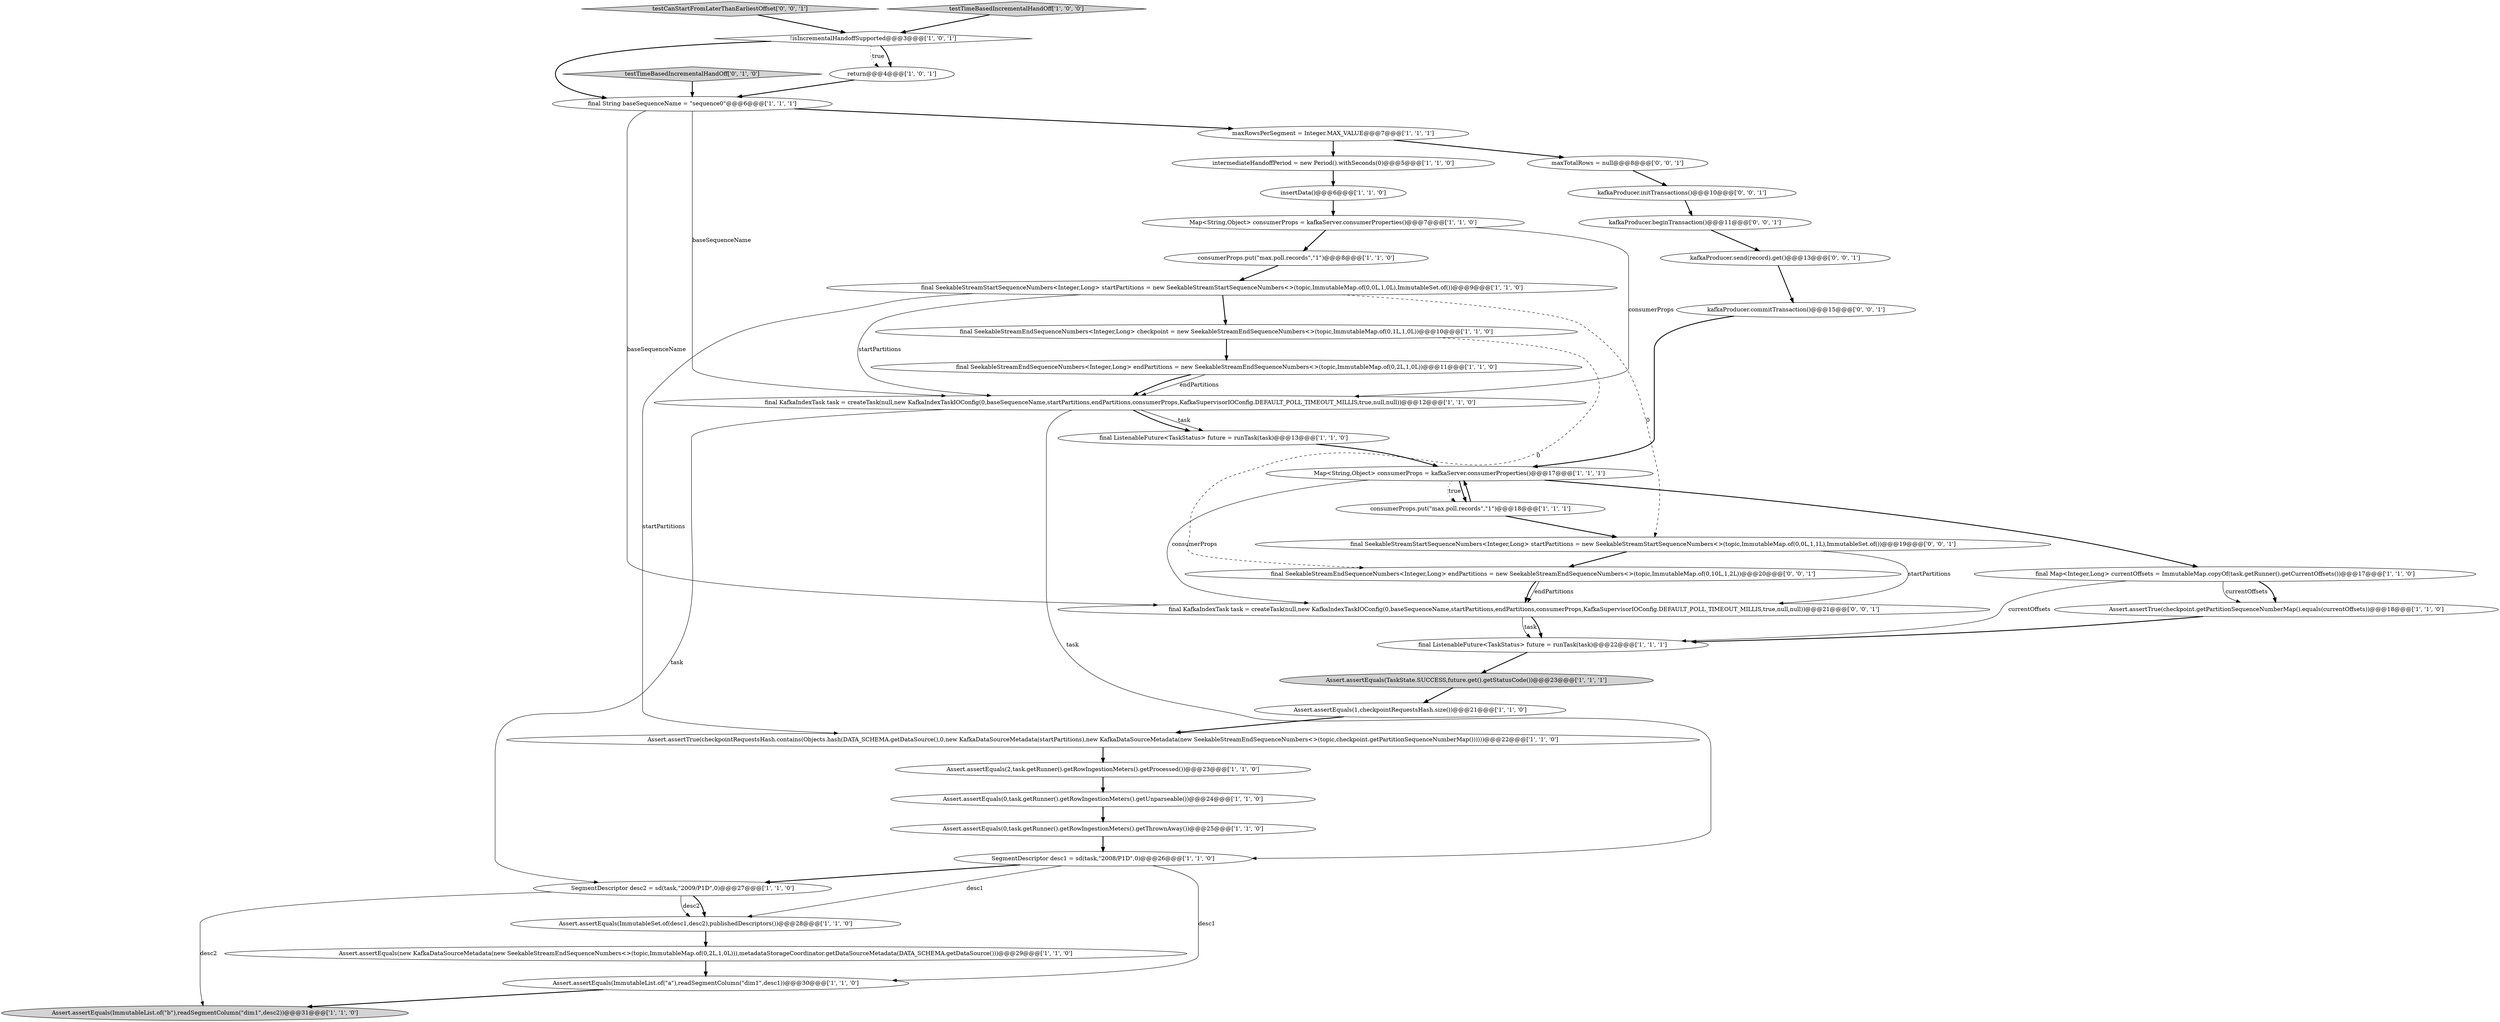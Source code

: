 digraph {
22 [style = filled, label = "Assert.assertEquals(0,task.getRunner().getRowIngestionMeters().getThrownAway())@@@25@@@['1', '1', '0']", fillcolor = white, shape = ellipse image = "AAA0AAABBB1BBB"];
32 [style = filled, label = "testCanStartFromLaterThanEarliestOffset['0', '0', '1']", fillcolor = lightgray, shape = diamond image = "AAA0AAABBB3BBB"];
34 [style = filled, label = "kafkaProducer.beginTransaction()@@@11@@@['0', '0', '1']", fillcolor = white, shape = ellipse image = "AAA0AAABBB3BBB"];
23 [style = filled, label = "final Map<Integer,Long> currentOffsets = ImmutableMap.copyOf(task.getRunner().getCurrentOffsets())@@@17@@@['1', '1', '0']", fillcolor = white, shape = ellipse image = "AAA0AAABBB1BBB"];
33 [style = filled, label = "final SeekableStreamEndSequenceNumbers<Integer,Long> endPartitions = new SeekableStreamEndSequenceNumbers<>(topic,ImmutableMap.of(0,10L,1,2L))@@@20@@@['0', '0', '1']", fillcolor = white, shape = ellipse image = "AAA0AAABBB3BBB"];
35 [style = filled, label = "kafkaProducer.initTransactions()@@@10@@@['0', '0', '1']", fillcolor = white, shape = ellipse image = "AAA0AAABBB3BBB"];
4 [style = filled, label = "!isIncrementalHandoffSupported@@@3@@@['1', '0', '1']", fillcolor = white, shape = diamond image = "AAA0AAABBB1BBB"];
14 [style = filled, label = "SegmentDescriptor desc2 = sd(task,\"2009/P1D\",0)@@@27@@@['1', '1', '0']", fillcolor = white, shape = ellipse image = "AAA0AAABBB1BBB"];
40 [style = filled, label = "maxTotalRows = null@@@8@@@['0', '0', '1']", fillcolor = white, shape = ellipse image = "AAA0AAABBB3BBB"];
28 [style = filled, label = "final ListenableFuture<TaskStatus> future = runTask(task)@@@13@@@['1', '1', '0']", fillcolor = white, shape = ellipse image = "AAA0AAABBB1BBB"];
20 [style = filled, label = "Assert.assertEquals(ImmutableList.of(\"b\"),readSegmentColumn(\"dim1\",desc2))@@@31@@@['1', '1', '0']", fillcolor = lightgray, shape = ellipse image = "AAA0AAABBB1BBB"];
8 [style = filled, label = "SegmentDescriptor desc1 = sd(task,\"2008/P1D\",0)@@@26@@@['1', '1', '0']", fillcolor = white, shape = ellipse image = "AAA0AAABBB1BBB"];
30 [style = filled, label = "Assert.assertEquals(new KafkaDataSourceMetadata(new SeekableStreamEndSequenceNumbers<>(topic,ImmutableMap.of(0,2L,1,0L))),metadataStorageCoordinator.getDataSourceMetadata(DATA_SCHEMA.getDataSource()))@@@29@@@['1', '1', '0']", fillcolor = white, shape = ellipse image = "AAA0AAABBB1BBB"];
31 [style = filled, label = "testTimeBasedIncrementalHandOff['0', '1', '0']", fillcolor = lightgray, shape = diamond image = "AAA0AAABBB2BBB"];
36 [style = filled, label = "kafkaProducer.commitTransaction()@@@15@@@['0', '0', '1']", fillcolor = white, shape = ellipse image = "AAA0AAABBB3BBB"];
19 [style = filled, label = "Assert.assertEquals(0,task.getRunner().getRowIngestionMeters().getUnparseable())@@@24@@@['1', '1', '0']", fillcolor = white, shape = ellipse image = "AAA0AAABBB1BBB"];
27 [style = filled, label = "consumerProps.put(\"max.poll.records\",\"1\")@@@8@@@['1', '1', '0']", fillcolor = white, shape = ellipse image = "AAA0AAABBB1BBB"];
37 [style = filled, label = "kafkaProducer.send(record).get()@@@13@@@['0', '0', '1']", fillcolor = white, shape = ellipse image = "AAA0AAABBB3BBB"];
39 [style = filled, label = "final SeekableStreamStartSequenceNumbers<Integer,Long> startPartitions = new SeekableStreamStartSequenceNumbers<>(topic,ImmutableMap.of(0,0L,1,1L),ImmutableSet.of())@@@19@@@['0', '0', '1']", fillcolor = white, shape = ellipse image = "AAA0AAABBB3BBB"];
9 [style = filled, label = "Assert.assertEquals(ImmutableSet.of(desc1,desc2),publishedDescriptors())@@@28@@@['1', '1', '0']", fillcolor = white, shape = ellipse image = "AAA0AAABBB1BBB"];
21 [style = filled, label = "insertData()@@@6@@@['1', '1', '0']", fillcolor = white, shape = ellipse image = "AAA0AAABBB1BBB"];
12 [style = filled, label = "Assert.assertEquals(ImmutableList.of(\"a\"),readSegmentColumn(\"dim1\",desc1))@@@30@@@['1', '1', '0']", fillcolor = white, shape = ellipse image = "AAA0AAABBB1BBB"];
17 [style = filled, label = "return@@@4@@@['1', '0', '1']", fillcolor = white, shape = ellipse image = "AAA0AAABBB1BBB"];
11 [style = filled, label = "Assert.assertEquals(1,checkpointRequestsHash.size())@@@21@@@['1', '1', '0']", fillcolor = white, shape = ellipse image = "AAA0AAABBB1BBB"];
15 [style = filled, label = "maxRowsPerSegment = Integer.MAX_VALUE@@@7@@@['1', '1', '1']", fillcolor = white, shape = ellipse image = "AAA0AAABBB1BBB"];
1 [style = filled, label = "intermediateHandoffPeriod = new Period().withSeconds(0)@@@5@@@['1', '1', '0']", fillcolor = white, shape = ellipse image = "AAA0AAABBB1BBB"];
7 [style = filled, label = "final SeekableStreamEndSequenceNumbers<Integer,Long> checkpoint = new SeekableStreamEndSequenceNumbers<>(topic,ImmutableMap.of(0,1L,1,0L))@@@10@@@['1', '1', '0']", fillcolor = white, shape = ellipse image = "AAA0AAABBB1BBB"];
3 [style = filled, label = "final SeekableStreamEndSequenceNumbers<Integer,Long> endPartitions = new SeekableStreamEndSequenceNumbers<>(topic,ImmutableMap.of(0,2L,1,0L))@@@11@@@['1', '1', '0']", fillcolor = white, shape = ellipse image = "AAA0AAABBB1BBB"];
24 [style = filled, label = "consumerProps.put(\"max.poll.records\",\"1\")@@@18@@@['1', '1', '1']", fillcolor = white, shape = ellipse image = "AAA0AAABBB1BBB"];
10 [style = filled, label = "Map<String,Object> consumerProps = kafkaServer.consumerProperties()@@@7@@@['1', '1', '0']", fillcolor = white, shape = ellipse image = "AAA0AAABBB1BBB"];
29 [style = filled, label = "Assert.assertEquals(2,task.getRunner().getRowIngestionMeters().getProcessed())@@@23@@@['1', '1', '0']", fillcolor = white, shape = ellipse image = "AAA0AAABBB1BBB"];
5 [style = filled, label = "Assert.assertTrue(checkpointRequestsHash.contains(Objects.hash(DATA_SCHEMA.getDataSource(),0,new KafkaDataSourceMetadata(startPartitions),new KafkaDataSourceMetadata(new SeekableStreamEndSequenceNumbers<>(topic,checkpoint.getPartitionSequenceNumberMap())))))@@@22@@@['1', '1', '0']", fillcolor = white, shape = ellipse image = "AAA0AAABBB1BBB"];
6 [style = filled, label = "Map<String,Object> consumerProps = kafkaServer.consumerProperties()@@@17@@@['1', '1', '1']", fillcolor = white, shape = ellipse image = "AAA0AAABBB1BBB"];
16 [style = filled, label = "final SeekableStreamStartSequenceNumbers<Integer,Long> startPartitions = new SeekableStreamStartSequenceNumbers<>(topic,ImmutableMap.of(0,0L,1,0L),ImmutableSet.of())@@@9@@@['1', '1', '0']", fillcolor = white, shape = ellipse image = "AAA0AAABBB1BBB"];
26 [style = filled, label = "testTimeBasedIncrementalHandOff['1', '0', '0']", fillcolor = lightgray, shape = diamond image = "AAA0AAABBB1BBB"];
0 [style = filled, label = "final String baseSequenceName = \"sequence0\"@@@6@@@['1', '1', '1']", fillcolor = white, shape = ellipse image = "AAA0AAABBB1BBB"];
38 [style = filled, label = "final KafkaIndexTask task = createTask(null,new KafkaIndexTaskIOConfig(0,baseSequenceName,startPartitions,endPartitions,consumerProps,KafkaSupervisorIOConfig.DEFAULT_POLL_TIMEOUT_MILLIS,true,null,null))@@@21@@@['0', '0', '1']", fillcolor = white, shape = ellipse image = "AAA0AAABBB3BBB"];
2 [style = filled, label = "final KafkaIndexTask task = createTask(null,new KafkaIndexTaskIOConfig(0,baseSequenceName,startPartitions,endPartitions,consumerProps,KafkaSupervisorIOConfig.DEFAULT_POLL_TIMEOUT_MILLIS,true,null,null))@@@12@@@['1', '1', '0']", fillcolor = white, shape = ellipse image = "AAA0AAABBB1BBB"];
25 [style = filled, label = "Assert.assertTrue(checkpoint.getPartitionSequenceNumberMap().equals(currentOffsets))@@@18@@@['1', '1', '0']", fillcolor = white, shape = ellipse image = "AAA0AAABBB1BBB"];
18 [style = filled, label = "Assert.assertEquals(TaskState.SUCCESS,future.get().getStatusCode())@@@23@@@['1', '1', '1']", fillcolor = lightgray, shape = ellipse image = "AAA0AAABBB1BBB"];
13 [style = filled, label = "final ListenableFuture<TaskStatus> future = runTask(task)@@@22@@@['1', '1', '1']", fillcolor = white, shape = ellipse image = "AAA0AAABBB1BBB"];
36->6 [style = bold, label=""];
5->29 [style = bold, label=""];
6->24 [style = dotted, label="true"];
21->10 [style = bold, label=""];
23->25 [style = bold, label=""];
8->9 [style = solid, label="desc1"];
28->6 [style = bold, label=""];
6->38 [style = solid, label="consumerProps"];
40->35 [style = bold, label=""];
4->17 [style = bold, label=""];
37->36 [style = bold, label=""];
33->38 [style = solid, label="endPartitions"];
25->13 [style = bold, label=""];
10->27 [style = bold, label=""];
6->23 [style = bold, label=""];
31->0 [style = bold, label=""];
2->28 [style = solid, label="task"];
18->11 [style = bold, label=""];
16->5 [style = solid, label="startPartitions"];
16->7 [style = bold, label=""];
8->12 [style = solid, label="desc1"];
24->39 [style = bold, label=""];
12->20 [style = bold, label=""];
8->14 [style = bold, label=""];
23->25 [style = solid, label="currentOffsets"];
16->2 [style = solid, label="startPartitions"];
6->24 [style = bold, label=""];
9->30 [style = bold, label=""];
14->20 [style = solid, label="desc2"];
27->16 [style = bold, label=""];
39->38 [style = solid, label="startPartitions"];
3->2 [style = solid, label="endPartitions"];
26->4 [style = bold, label=""];
0->15 [style = bold, label=""];
7->3 [style = bold, label=""];
39->33 [style = bold, label=""];
4->0 [style = bold, label=""];
23->13 [style = solid, label="currentOffsets"];
22->8 [style = bold, label=""];
14->9 [style = solid, label="desc2"];
2->8 [style = solid, label="task"];
2->14 [style = solid, label="task"];
11->5 [style = bold, label=""];
30->12 [style = bold, label=""];
17->0 [style = bold, label=""];
29->19 [style = bold, label=""];
3->2 [style = bold, label=""];
34->37 [style = bold, label=""];
38->13 [style = solid, label="task"];
1->21 [style = bold, label=""];
10->2 [style = solid, label="consumerProps"];
15->40 [style = bold, label=""];
14->9 [style = bold, label=""];
33->38 [style = bold, label=""];
32->4 [style = bold, label=""];
7->33 [style = dashed, label="0"];
35->34 [style = bold, label=""];
24->6 [style = bold, label=""];
4->17 [style = dotted, label="true"];
38->13 [style = bold, label=""];
19->22 [style = bold, label=""];
2->28 [style = bold, label=""];
0->2 [style = solid, label="baseSequenceName"];
0->38 [style = solid, label="baseSequenceName"];
13->18 [style = bold, label=""];
16->39 [style = dashed, label="0"];
15->1 [style = bold, label=""];
}
